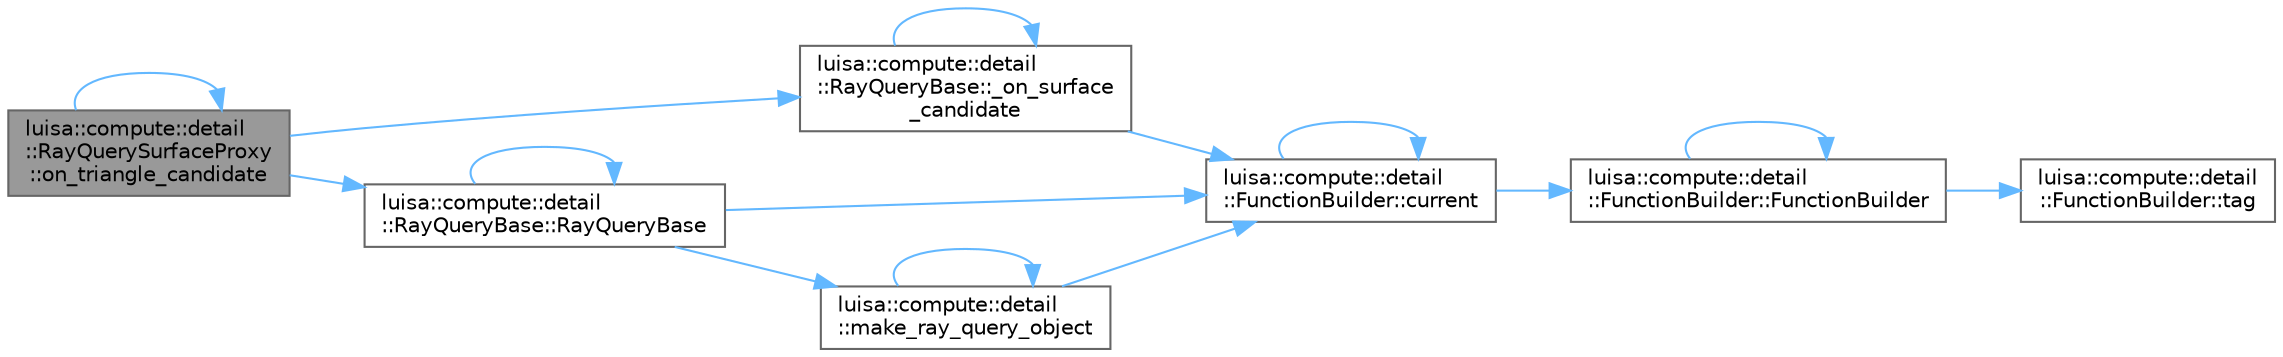digraph "luisa::compute::detail::RayQuerySurfaceProxy::on_triangle_candidate"
{
 // LATEX_PDF_SIZE
  bgcolor="transparent";
  edge [fontname=Helvetica,fontsize=10,labelfontname=Helvetica,labelfontsize=10];
  node [fontname=Helvetica,fontsize=10,shape=box,height=0.2,width=0.4];
  rankdir="LR";
  Node1 [id="Node000001",label="luisa::compute::detail\l::RayQuerySurfaceProxy\l::on_triangle_candidate",height=0.2,width=0.4,color="gray40", fillcolor="grey60", style="filled", fontcolor="black",tooltip=" "];
  Node1 -> Node2 [id="edge15_Node000001_Node000002",color="steelblue1",style="solid",tooltip=" "];
  Node2 [id="Node000002",label="luisa::compute::detail\l::RayQueryBase::_on_surface\l_candidate",height=0.2,width=0.4,color="grey40", fillcolor="white", style="filled",URL="$classluisa_1_1compute_1_1detail_1_1_ray_query_base.html#ad1a75deed537f2bbbe5bf445105f54d7",tooltip=" "];
  Node2 -> Node2 [id="edge16_Node000002_Node000002",color="steelblue1",style="solid",tooltip=" "];
  Node2 -> Node3 [id="edge17_Node000002_Node000003",color="steelblue1",style="solid",tooltip=" "];
  Node3 [id="Node000003",label="luisa::compute::detail\l::FunctionBuilder::current",height=0.2,width=0.4,color="grey40", fillcolor="white", style="filled",URL="$classluisa_1_1compute_1_1detail_1_1_function_builder.html#a4590ef89abb9497192eb36510caf0384",tooltip="Return current function builder on function stack."];
  Node3 -> Node3 [id="edge18_Node000003_Node000003",color="steelblue1",style="solid",tooltip=" "];
  Node3 -> Node4 [id="edge19_Node000003_Node000004",color="steelblue1",style="solid",tooltip=" "];
  Node4 [id="Node000004",label="luisa::compute::detail\l::FunctionBuilder::FunctionBuilder",height=0.2,width=0.4,color="grey40", fillcolor="white", style="filled",URL="$classluisa_1_1compute_1_1detail_1_1_function_builder.html#ad83f8a838bb7772fda8cf81d349e299f",tooltip="Construct a new Function Builder object"];
  Node4 -> Node4 [id="edge20_Node000004_Node000004",color="steelblue1",style="solid",tooltip=" "];
  Node4 -> Node5 [id="edge21_Node000004_Node000005",color="steelblue1",style="solid",tooltip=" "];
  Node5 [id="Node000005",label="luisa::compute::detail\l::FunctionBuilder::tag",height=0.2,width=0.4,color="grey40", fillcolor="white", style="filled",URL="$classluisa_1_1compute_1_1detail_1_1_function_builder.html#ada82e67c00b4091b4b8827303d97c87b",tooltip="Return tag(KERNEL, CALLABLE)."];
  Node1 -> Node1 [id="edge22_Node000001_Node000001",color="steelblue1",style="solid",tooltip=" "];
  Node1 -> Node6 [id="edge23_Node000001_Node000006",color="steelblue1",style="solid",tooltip=" "];
  Node6 [id="Node000006",label="luisa::compute::detail\l::RayQueryBase::RayQueryBase",height=0.2,width=0.4,color="grey40", fillcolor="white", style="filled",URL="$classluisa_1_1compute_1_1detail_1_1_ray_query_base.html#acb79ee1b95251210de32a4d717329d30",tooltip=" "];
  Node6 -> Node3 [id="edge24_Node000006_Node000003",color="steelblue1",style="solid",tooltip=" "];
  Node6 -> Node7 [id="edge25_Node000006_Node000007",color="steelblue1",style="solid",tooltip=" "];
  Node7 [id="Node000007",label="luisa::compute::detail\l::make_ray_query_object",height=0.2,width=0.4,color="grey40", fillcolor="white", style="filled",URL="$namespaceluisa_1_1compute_1_1detail.html#ad1db594652fc1c64ff6fb9d7990b2aa8",tooltip=" "];
  Node7 -> Node3 [id="edge26_Node000007_Node000003",color="steelblue1",style="solid",tooltip=" "];
  Node7 -> Node7 [id="edge27_Node000007_Node000007",color="steelblue1",style="solid",tooltip=" "];
  Node6 -> Node6 [id="edge28_Node000006_Node000006",color="steelblue1",style="solid",tooltip=" "];
}
